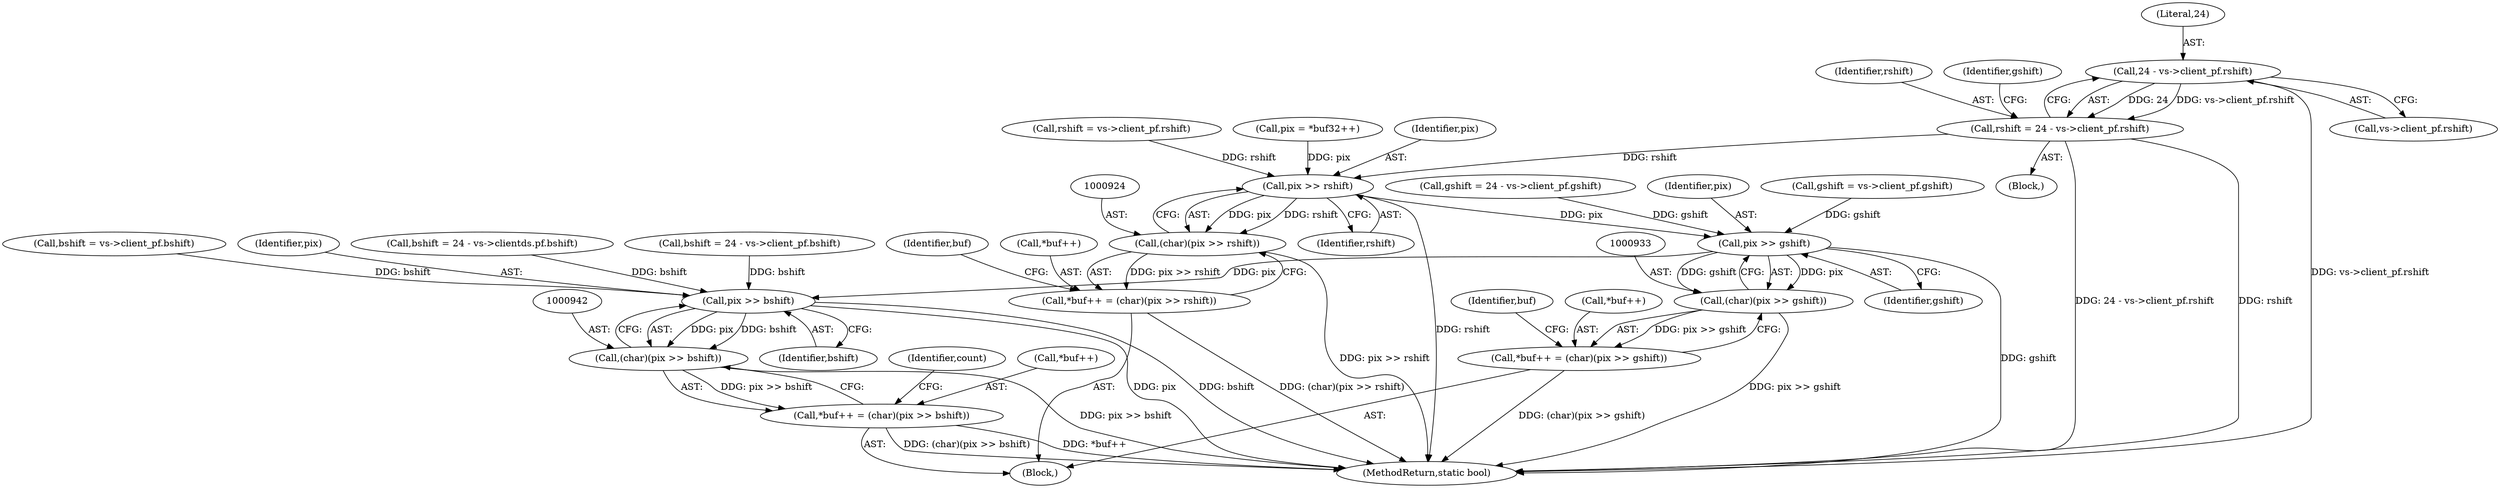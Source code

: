 digraph "0_qemu_9f64916da20eea67121d544698676295bbb105a7_0@pointer" {
"1000862" [label="(Call,24 - vs->client_pf.rshift)"];
"1000860" [label="(Call,rshift = 24 - vs->client_pf.rshift)"];
"1000925" [label="(Call,pix >> rshift)"];
"1000923" [label="(Call,(char)(pix >> rshift))"];
"1000919" [label="(Call,*buf++ = (char)(pix >> rshift))"];
"1000934" [label="(Call,pix >> gshift)"];
"1000932" [label="(Call,(char)(pix >> gshift))"];
"1000928" [label="(Call,*buf++ = (char)(pix >> gshift))"];
"1000943" [label="(Call,pix >> bshift)"];
"1000941" [label="(Call,(char)(pix >> bshift))"];
"1000937" [label="(Call,*buf++ = (char)(pix >> bshift))"];
"1000869" [label="(Call,gshift = 24 - vs->client_pf.gshift)"];
"1000890" [label="(Call,bshift = 24 - vs->clientds.pf.bshift)"];
"1000945" [label="(Identifier,bshift)"];
"1000935" [label="(Identifier,pix)"];
"1000861" [label="(Identifier,rshift)"];
"1000878" [label="(Call,bshift = 24 - vs->client_pf.bshift)"];
"1000870" [label="(Identifier,gshift)"];
"1000938" [label="(Call,*buf++)"];
"1000932" [label="(Call,(char)(pix >> gshift))"];
"1000937" [label="(Call,*buf++ = (char)(pix >> bshift))"];
"1000913" [label="(Block,)"];
"1000928" [label="(Call,*buf++ = (char)(pix >> gshift))"];
"1000920" [label="(Call,*buf++)"];
"1000912" [label="(Identifier,count)"];
"1000851" [label="(Call,bshift = vs->client_pf.bshift)"];
"1000837" [label="(Call,rshift = vs->client_pf.rshift)"];
"1000943" [label="(Call,pix >> bshift)"];
"1000844" [label="(Call,gshift = vs->client_pf.gshift)"];
"1000914" [label="(Call,pix = *buf32++)"];
"1000863" [label="(Literal,24)"];
"1000940" [label="(Identifier,buf)"];
"1000859" [label="(Block,)"];
"1000926" [label="(Identifier,pix)"];
"1000946" [label="(MethodReturn,static bool)"];
"1000925" [label="(Call,pix >> rshift)"];
"1000927" [label="(Identifier,rshift)"];
"1000860" [label="(Call,rshift = 24 - vs->client_pf.rshift)"];
"1000862" [label="(Call,24 - vs->client_pf.rshift)"];
"1000934" [label="(Call,pix >> gshift)"];
"1000923" [label="(Call,(char)(pix >> rshift))"];
"1000941" [label="(Call,(char)(pix >> bshift))"];
"1000929" [label="(Call,*buf++)"];
"1000919" [label="(Call,*buf++ = (char)(pix >> rshift))"];
"1000864" [label="(Call,vs->client_pf.rshift)"];
"1000931" [label="(Identifier,buf)"];
"1000944" [label="(Identifier,pix)"];
"1000936" [label="(Identifier,gshift)"];
"1000862" -> "1000860"  [label="AST: "];
"1000862" -> "1000864"  [label="CFG: "];
"1000863" -> "1000862"  [label="AST: "];
"1000864" -> "1000862"  [label="AST: "];
"1000860" -> "1000862"  [label="CFG: "];
"1000862" -> "1000946"  [label="DDG: vs->client_pf.rshift"];
"1000862" -> "1000860"  [label="DDG: 24"];
"1000862" -> "1000860"  [label="DDG: vs->client_pf.rshift"];
"1000860" -> "1000859"  [label="AST: "];
"1000861" -> "1000860"  [label="AST: "];
"1000870" -> "1000860"  [label="CFG: "];
"1000860" -> "1000946"  [label="DDG: 24 - vs->client_pf.rshift"];
"1000860" -> "1000946"  [label="DDG: rshift"];
"1000860" -> "1000925"  [label="DDG: rshift"];
"1000925" -> "1000923"  [label="AST: "];
"1000925" -> "1000927"  [label="CFG: "];
"1000926" -> "1000925"  [label="AST: "];
"1000927" -> "1000925"  [label="AST: "];
"1000923" -> "1000925"  [label="CFG: "];
"1000925" -> "1000946"  [label="DDG: rshift"];
"1000925" -> "1000923"  [label="DDG: pix"];
"1000925" -> "1000923"  [label="DDG: rshift"];
"1000914" -> "1000925"  [label="DDG: pix"];
"1000837" -> "1000925"  [label="DDG: rshift"];
"1000925" -> "1000934"  [label="DDG: pix"];
"1000923" -> "1000919"  [label="AST: "];
"1000924" -> "1000923"  [label="AST: "];
"1000919" -> "1000923"  [label="CFG: "];
"1000923" -> "1000946"  [label="DDG: pix >> rshift"];
"1000923" -> "1000919"  [label="DDG: pix >> rshift"];
"1000919" -> "1000913"  [label="AST: "];
"1000920" -> "1000919"  [label="AST: "];
"1000931" -> "1000919"  [label="CFG: "];
"1000919" -> "1000946"  [label="DDG: (char)(pix >> rshift)"];
"1000934" -> "1000932"  [label="AST: "];
"1000934" -> "1000936"  [label="CFG: "];
"1000935" -> "1000934"  [label="AST: "];
"1000936" -> "1000934"  [label="AST: "];
"1000932" -> "1000934"  [label="CFG: "];
"1000934" -> "1000946"  [label="DDG: gshift"];
"1000934" -> "1000932"  [label="DDG: pix"];
"1000934" -> "1000932"  [label="DDG: gshift"];
"1000869" -> "1000934"  [label="DDG: gshift"];
"1000844" -> "1000934"  [label="DDG: gshift"];
"1000934" -> "1000943"  [label="DDG: pix"];
"1000932" -> "1000928"  [label="AST: "];
"1000933" -> "1000932"  [label="AST: "];
"1000928" -> "1000932"  [label="CFG: "];
"1000932" -> "1000946"  [label="DDG: pix >> gshift"];
"1000932" -> "1000928"  [label="DDG: pix >> gshift"];
"1000928" -> "1000913"  [label="AST: "];
"1000929" -> "1000928"  [label="AST: "];
"1000940" -> "1000928"  [label="CFG: "];
"1000928" -> "1000946"  [label="DDG: (char)(pix >> gshift)"];
"1000943" -> "1000941"  [label="AST: "];
"1000943" -> "1000945"  [label="CFG: "];
"1000944" -> "1000943"  [label="AST: "];
"1000945" -> "1000943"  [label="AST: "];
"1000941" -> "1000943"  [label="CFG: "];
"1000943" -> "1000946"  [label="DDG: pix"];
"1000943" -> "1000946"  [label="DDG: bshift"];
"1000943" -> "1000941"  [label="DDG: pix"];
"1000943" -> "1000941"  [label="DDG: bshift"];
"1000890" -> "1000943"  [label="DDG: bshift"];
"1000851" -> "1000943"  [label="DDG: bshift"];
"1000878" -> "1000943"  [label="DDG: bshift"];
"1000941" -> "1000937"  [label="AST: "];
"1000942" -> "1000941"  [label="AST: "];
"1000937" -> "1000941"  [label="CFG: "];
"1000941" -> "1000946"  [label="DDG: pix >> bshift"];
"1000941" -> "1000937"  [label="DDG: pix >> bshift"];
"1000937" -> "1000913"  [label="AST: "];
"1000938" -> "1000937"  [label="AST: "];
"1000912" -> "1000937"  [label="CFG: "];
"1000937" -> "1000946"  [label="DDG: *buf++"];
"1000937" -> "1000946"  [label="DDG: (char)(pix >> bshift)"];
}
